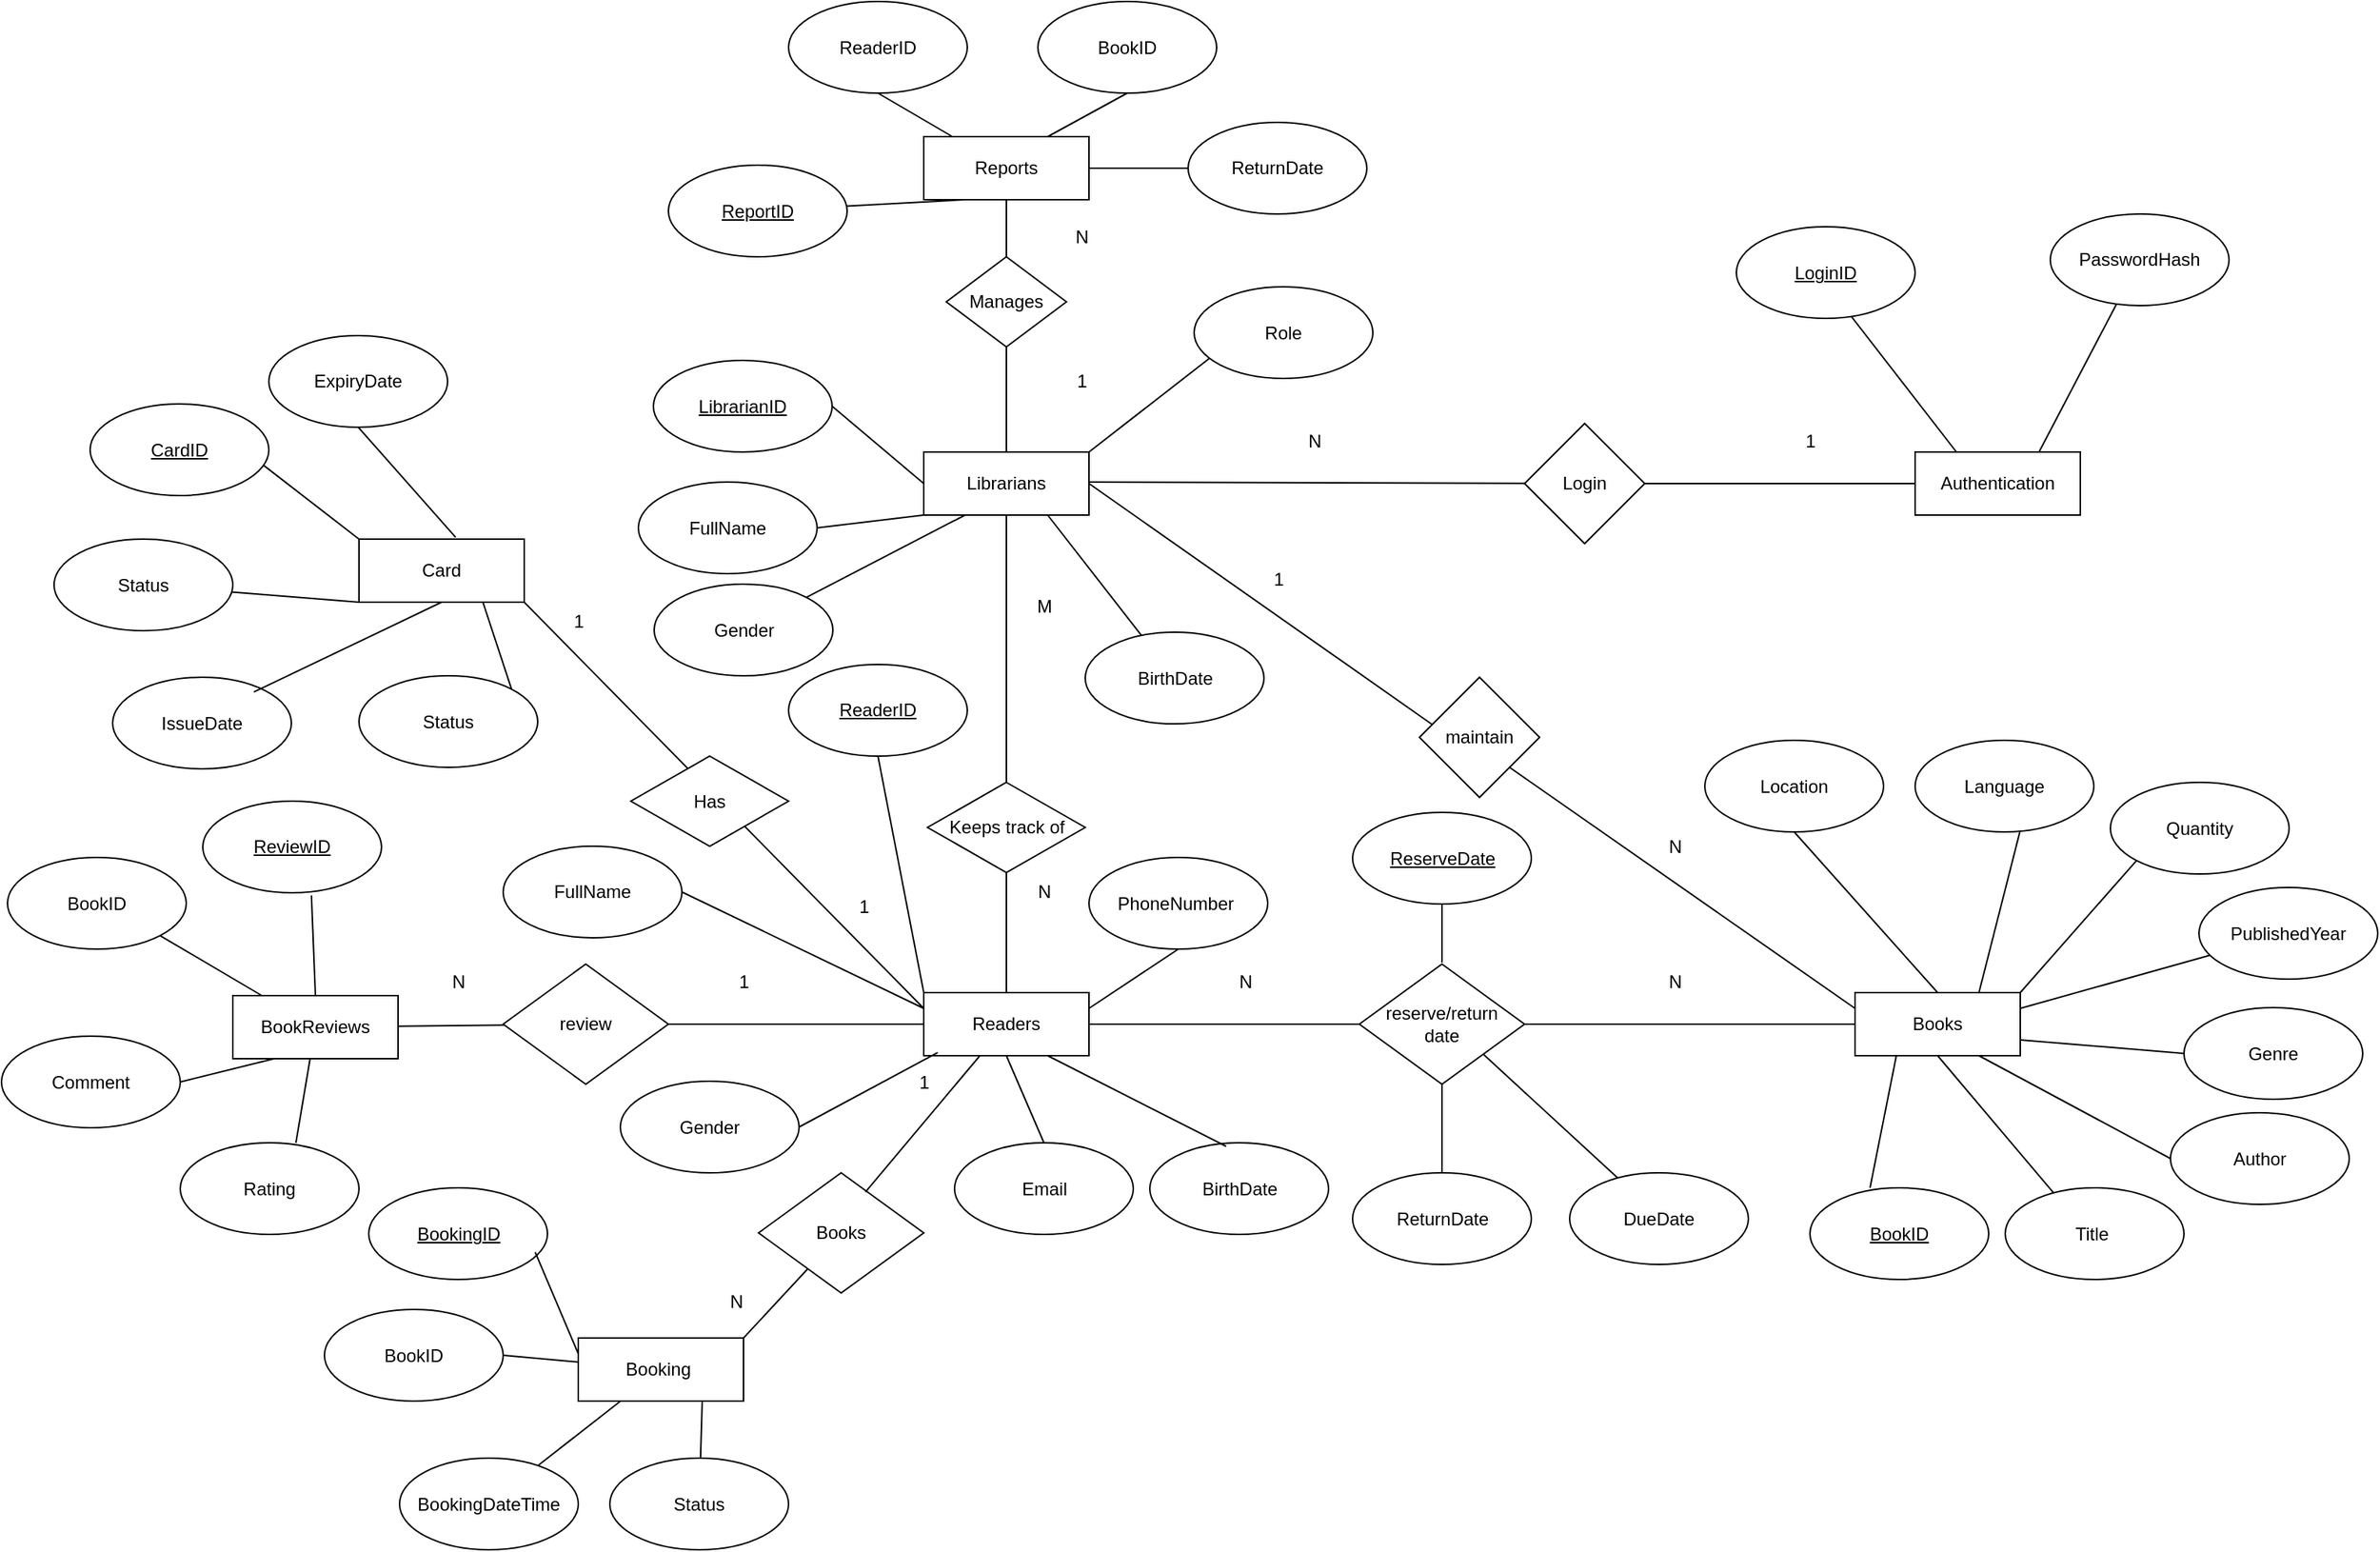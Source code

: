<mxfile version="26.2.13">
  <diagram id="R2lEEEUBdFMjLlhIrx00" name="Page-1">
    <mxGraphModel dx="1886" dy="570" grid="1" gridSize="10" guides="1" tooltips="1" connect="1" arrows="1" fold="1" page="1" pageScale="1" pageWidth="850" pageHeight="1100" math="0" shadow="0" extFonts="Permanent Marker^https://fonts.googleapis.com/css?family=Permanent+Marker">
      <root>
        <mxCell id="0" />
        <mxCell id="1" parent="0" />
        <mxCell id="R-bw1zkTwo7xKDVd_Wr5-1" value="Reports" style="rounded=0;whiteSpace=wrap;html=1;" parent="1" vertex="1">
          <mxGeometry x="130" y="120" width="110" height="42" as="geometry" />
        </mxCell>
        <mxCell id="R-bw1zkTwo7xKDVd_Wr5-2" value="ReaderID" style="ellipse;whiteSpace=wrap;html=1;" parent="1" vertex="1">
          <mxGeometry x="40" y="30" width="119" height="61" as="geometry" />
        </mxCell>
        <mxCell id="R-bw1zkTwo7xKDVd_Wr5-3" value="" style="endArrow=none;html=1;rounded=0;exitX=0.5;exitY=1;exitDx=0;exitDy=0;" parent="1" source="R-bw1zkTwo7xKDVd_Wr5-2" target="R-bw1zkTwo7xKDVd_Wr5-1" edge="1">
          <mxGeometry width="50" height="50" relative="1" as="geometry">
            <mxPoint x="400" y="190" as="sourcePoint" />
            <mxPoint x="450" y="140" as="targetPoint" />
          </mxGeometry>
        </mxCell>
        <mxCell id="R-bw1zkTwo7xKDVd_Wr5-5" value="BookID" style="ellipse;whiteSpace=wrap;html=1;" parent="1" vertex="1">
          <mxGeometry x="206" y="30" width="119" height="61" as="geometry" />
        </mxCell>
        <mxCell id="R-bw1zkTwo7xKDVd_Wr5-7" value="ReturnDate" style="ellipse;whiteSpace=wrap;html=1;" parent="1" vertex="1">
          <mxGeometry x="306" y="110.5" width="119" height="61" as="geometry" />
        </mxCell>
        <mxCell id="R-bw1zkTwo7xKDVd_Wr5-8" value="" style="endArrow=none;html=1;rounded=0;exitX=0.5;exitY=1;exitDx=0;exitDy=0;entryX=0.75;entryY=0;entryDx=0;entryDy=0;" parent="1" source="R-bw1zkTwo7xKDVd_Wr5-5" target="R-bw1zkTwo7xKDVd_Wr5-1" edge="1">
          <mxGeometry width="50" height="50" relative="1" as="geometry">
            <mxPoint x="400" y="190" as="sourcePoint" />
            <mxPoint x="450" y="140" as="targetPoint" />
          </mxGeometry>
        </mxCell>
        <mxCell id="R-bw1zkTwo7xKDVd_Wr5-9" value="" style="endArrow=none;html=1;rounded=0;exitX=1;exitY=0.5;exitDx=0;exitDy=0;" parent="1" source="R-bw1zkTwo7xKDVd_Wr5-1" target="R-bw1zkTwo7xKDVd_Wr5-7" edge="1">
          <mxGeometry width="50" height="50" relative="1" as="geometry">
            <mxPoint x="390" y="190" as="sourcePoint" />
            <mxPoint x="450" y="140" as="targetPoint" />
          </mxGeometry>
        </mxCell>
        <mxCell id="R-bw1zkTwo7xKDVd_Wr5-12" value="Manages" style="rhombus;whiteSpace=wrap;html=1;" parent="1" vertex="1">
          <mxGeometry x="145" y="200" width="80" height="60" as="geometry" />
        </mxCell>
        <mxCell id="R-bw1zkTwo7xKDVd_Wr5-13" value="" style="endArrow=none;html=1;rounded=0;exitX=0.5;exitY=0;exitDx=0;exitDy=0;" parent="1" source="R-bw1zkTwo7xKDVd_Wr5-12" target="R-bw1zkTwo7xKDVd_Wr5-1" edge="1">
          <mxGeometry width="50" height="50" relative="1" as="geometry">
            <mxPoint x="400" y="190" as="sourcePoint" />
            <mxPoint x="450" y="140" as="targetPoint" />
          </mxGeometry>
        </mxCell>
        <mxCell id="R-bw1zkTwo7xKDVd_Wr5-14" value="" style="endArrow=none;html=1;rounded=0;exitX=0.5;exitY=1;exitDx=0;exitDy=0;" parent="1" source="R-bw1zkTwo7xKDVd_Wr5-12" edge="1">
          <mxGeometry width="50" height="50" relative="1" as="geometry">
            <mxPoint x="400" y="190" as="sourcePoint" />
            <mxPoint x="185" y="340" as="targetPoint" />
          </mxGeometry>
        </mxCell>
        <mxCell id="R-bw1zkTwo7xKDVd_Wr5-15" value="Librarians" style="rounded=0;whiteSpace=wrap;html=1;" parent="1" vertex="1">
          <mxGeometry x="130" y="330" width="110" height="42" as="geometry" />
        </mxCell>
        <mxCell id="R-bw1zkTwo7xKDVd_Wr5-16" value="&lt;u&gt;ReportID&lt;/u&gt;" style="ellipse;whiteSpace=wrap;html=1;" parent="1" vertex="1">
          <mxGeometry x="-40" y="139" width="119" height="61" as="geometry" />
        </mxCell>
        <mxCell id="R-bw1zkTwo7xKDVd_Wr5-17" value="" style="endArrow=none;html=1;rounded=0;entryX=0.25;entryY=1;entryDx=0;entryDy=0;" parent="1" source="R-bw1zkTwo7xKDVd_Wr5-16" target="R-bw1zkTwo7xKDVd_Wr5-1" edge="1">
          <mxGeometry width="50" height="50" relative="1" as="geometry">
            <mxPoint x="140" y="190" as="sourcePoint" />
            <mxPoint x="190" y="140" as="targetPoint" />
          </mxGeometry>
        </mxCell>
        <mxCell id="R-bw1zkTwo7xKDVd_Wr5-18" value="&lt;u&gt;LibrarianID&lt;/u&gt;" style="ellipse;whiteSpace=wrap;html=1;" parent="1" vertex="1">
          <mxGeometry x="-50" y="269" width="119" height="61" as="geometry" />
        </mxCell>
        <mxCell id="R-bw1zkTwo7xKDVd_Wr5-19" value="FullName" style="ellipse;whiteSpace=wrap;html=1;" parent="1" vertex="1">
          <mxGeometry x="-60" y="350" width="119" height="61" as="geometry" />
        </mxCell>
        <mxCell id="R-bw1zkTwo7xKDVd_Wr5-20" value="" style="endArrow=none;html=1;rounded=0;exitX=1;exitY=0.5;exitDx=0;exitDy=0;entryX=0;entryY=0.5;entryDx=0;entryDy=0;" parent="1" source="R-bw1zkTwo7xKDVd_Wr5-18" target="R-bw1zkTwo7xKDVd_Wr5-15" edge="1">
          <mxGeometry width="50" height="50" relative="1" as="geometry">
            <mxPoint x="140" y="320" as="sourcePoint" />
            <mxPoint x="190" y="270" as="targetPoint" />
          </mxGeometry>
        </mxCell>
        <mxCell id="R-bw1zkTwo7xKDVd_Wr5-21" value="" style="endArrow=none;html=1;rounded=0;exitX=1;exitY=0.5;exitDx=0;exitDy=0;entryX=0;entryY=1;entryDx=0;entryDy=0;" parent="1" source="R-bw1zkTwo7xKDVd_Wr5-19" target="R-bw1zkTwo7xKDVd_Wr5-15" edge="1">
          <mxGeometry width="50" height="50" relative="1" as="geometry">
            <mxPoint x="140" y="460" as="sourcePoint" />
            <mxPoint x="190" y="410" as="targetPoint" />
          </mxGeometry>
        </mxCell>
        <mxCell id="R-bw1zkTwo7xKDVd_Wr5-23" value="Gender" style="ellipse;whiteSpace=wrap;html=1;" parent="1" vertex="1">
          <mxGeometry x="-49.5" y="418" width="119" height="61" as="geometry" />
        </mxCell>
        <mxCell id="R-bw1zkTwo7xKDVd_Wr5-24" value="" style="endArrow=none;html=1;rounded=0;entryX=0.25;entryY=1;entryDx=0;entryDy=0;" parent="1" source="R-bw1zkTwo7xKDVd_Wr5-23" target="R-bw1zkTwo7xKDVd_Wr5-15" edge="1">
          <mxGeometry width="50" height="50" relative="1" as="geometry">
            <mxPoint x="140" y="460" as="sourcePoint" />
            <mxPoint x="190" y="410" as="targetPoint" />
          </mxGeometry>
        </mxCell>
        <mxCell id="R-bw1zkTwo7xKDVd_Wr5-25" value="" style="endArrow=none;html=1;rounded=0;entryX=0.5;entryY=1;entryDx=0;entryDy=0;" parent="1" target="R-bw1zkTwo7xKDVd_Wr5-15" edge="1">
          <mxGeometry width="50" height="50" relative="1" as="geometry">
            <mxPoint x="185" y="550" as="sourcePoint" />
            <mxPoint x="190" y="410" as="targetPoint" />
          </mxGeometry>
        </mxCell>
        <mxCell id="R-bw1zkTwo7xKDVd_Wr5-26" value="Keeps track of" style="rhombus;whiteSpace=wrap;html=1;" parent="1" vertex="1">
          <mxGeometry x="132.5" y="550" width="105" height="60" as="geometry" />
        </mxCell>
        <mxCell id="R-bw1zkTwo7xKDVd_Wr5-29" value="" style="endArrow=none;html=1;rounded=0;entryX=0.75;entryY=1;entryDx=0;entryDy=0;" parent="1" source="R-bw1zkTwo7xKDVd_Wr5-30" target="R-bw1zkTwo7xKDVd_Wr5-15" edge="1">
          <mxGeometry width="50" height="50" relative="1" as="geometry">
            <mxPoint x="140" y="460" as="sourcePoint" />
            <mxPoint x="190" y="410" as="targetPoint" />
          </mxGeometry>
        </mxCell>
        <mxCell id="R-bw1zkTwo7xKDVd_Wr5-30" value="BirthDate" style="ellipse;whiteSpace=wrap;html=1;" parent="1" vertex="1">
          <mxGeometry x="237.5" y="450" width="119" height="61" as="geometry" />
        </mxCell>
        <mxCell id="R-bw1zkTwo7xKDVd_Wr5-31" value="" style="endArrow=none;html=1;rounded=0;exitX=1;exitY=0;exitDx=0;exitDy=0;" parent="1" source="R-bw1zkTwo7xKDVd_Wr5-15" edge="1">
          <mxGeometry width="50" height="50" relative="1" as="geometry">
            <mxPoint x="310" y="230" as="sourcePoint" />
            <mxPoint x="330" y="260" as="targetPoint" />
          </mxGeometry>
        </mxCell>
        <mxCell id="R-bw1zkTwo7xKDVd_Wr5-32" value="Role" style="ellipse;whiteSpace=wrap;html=1;" parent="1" vertex="1">
          <mxGeometry x="310" y="220" width="119" height="61" as="geometry" />
        </mxCell>
        <mxCell id="R-bw1zkTwo7xKDVd_Wr5-33" value="" style="endArrow=none;html=1;rounded=0;exitX=0.5;exitY=1;exitDx=0;exitDy=0;" parent="1" source="R-bw1zkTwo7xKDVd_Wr5-26" edge="1">
          <mxGeometry width="50" height="50" relative="1" as="geometry">
            <mxPoint x="310" y="520" as="sourcePoint" />
            <mxPoint x="185" y="700" as="targetPoint" />
          </mxGeometry>
        </mxCell>
        <mxCell id="R-bw1zkTwo7xKDVd_Wr5-34" value="Readers" style="rounded=0;whiteSpace=wrap;html=1;" parent="1" vertex="1">
          <mxGeometry x="130" y="690" width="110" height="42" as="geometry" />
        </mxCell>
        <mxCell id="R-bw1zkTwo7xKDVd_Wr5-35" value="&lt;u&gt;ReaderID&lt;/u&gt;" style="ellipse;whiteSpace=wrap;html=1;" parent="1" vertex="1">
          <mxGeometry x="40" y="471.5" width="119" height="61" as="geometry" />
        </mxCell>
        <mxCell id="R-bw1zkTwo7xKDVd_Wr5-37" value="FullName" style="ellipse;whiteSpace=wrap;html=1;" parent="1" vertex="1">
          <mxGeometry x="-150" y="592.5" width="119" height="61" as="geometry" />
        </mxCell>
        <mxCell id="R-bw1zkTwo7xKDVd_Wr5-38" value="" style="endArrow=none;html=1;rounded=0;exitX=1;exitY=0.5;exitDx=0;exitDy=0;entryX=0;entryY=0.25;entryDx=0;entryDy=0;" parent="1" source="R-bw1zkTwo7xKDVd_Wr5-37" target="R-bw1zkTwo7xKDVd_Wr5-34" edge="1">
          <mxGeometry width="50" height="50" relative="1" as="geometry">
            <mxPoint x="310" y="650" as="sourcePoint" />
            <mxPoint x="360" y="600" as="targetPoint" />
          </mxGeometry>
        </mxCell>
        <mxCell id="R-bw1zkTwo7xKDVd_Wr5-39" value="Gender" style="ellipse;whiteSpace=wrap;html=1;" parent="1" vertex="1">
          <mxGeometry x="-72" y="749" width="119" height="61" as="geometry" />
        </mxCell>
        <mxCell id="R-bw1zkTwo7xKDVd_Wr5-40" value="" style="endArrow=none;html=1;rounded=0;exitX=1;exitY=0.5;exitDx=0;exitDy=0;entryX=0.084;entryY=0.952;entryDx=0;entryDy=0;entryPerimeter=0;" parent="1" source="R-bw1zkTwo7xKDVd_Wr5-39" target="R-bw1zkTwo7xKDVd_Wr5-34" edge="1">
          <mxGeometry width="50" height="50" relative="1" as="geometry">
            <mxPoint x="310" y="650" as="sourcePoint" />
            <mxPoint x="360" y="600" as="targetPoint" />
          </mxGeometry>
        </mxCell>
        <mxCell id="R-bw1zkTwo7xKDVd_Wr5-42" value="Email" style="ellipse;whiteSpace=wrap;html=1;" parent="1" vertex="1">
          <mxGeometry x="150.5" y="790" width="119" height="61" as="geometry" />
        </mxCell>
        <mxCell id="R-bw1zkTwo7xKDVd_Wr5-43" value="BirthDate" style="ellipse;whiteSpace=wrap;html=1;" parent="1" vertex="1">
          <mxGeometry x="280.5" y="790" width="119" height="61" as="geometry" />
        </mxCell>
        <mxCell id="R-bw1zkTwo7xKDVd_Wr5-44" value="" style="endArrow=none;html=1;rounded=0;exitX=0.5;exitY=0;exitDx=0;exitDy=0;entryX=0.5;entryY=1;entryDx=0;entryDy=0;" parent="1" source="R-bw1zkTwo7xKDVd_Wr5-42" target="R-bw1zkTwo7xKDVd_Wr5-34" edge="1">
          <mxGeometry width="50" height="50" relative="1" as="geometry">
            <mxPoint x="310" y="650" as="sourcePoint" />
            <mxPoint x="360" y="600" as="targetPoint" />
          </mxGeometry>
        </mxCell>
        <mxCell id="R-bw1zkTwo7xKDVd_Wr5-45" value="" style="endArrow=none;html=1;rounded=0;exitX=0.75;exitY=1;exitDx=0;exitDy=0;entryX=0.427;entryY=0.039;entryDx=0;entryDy=0;entryPerimeter=0;" parent="1" source="R-bw1zkTwo7xKDVd_Wr5-34" target="R-bw1zkTwo7xKDVd_Wr5-43" edge="1">
          <mxGeometry width="50" height="50" relative="1" as="geometry">
            <mxPoint x="310" y="650" as="sourcePoint" />
            <mxPoint x="360" y="600" as="targetPoint" />
          </mxGeometry>
        </mxCell>
        <mxCell id="R-bw1zkTwo7xKDVd_Wr5-46" value="PhoneNumber&amp;nbsp;" style="ellipse;whiteSpace=wrap;html=1;" parent="1" vertex="1">
          <mxGeometry x="240" y="600" width="119" height="61" as="geometry" />
        </mxCell>
        <mxCell id="R-bw1zkTwo7xKDVd_Wr5-47" value="" style="endArrow=none;html=1;rounded=0;exitX=1;exitY=0.25;exitDx=0;exitDy=0;entryX=0.5;entryY=1;entryDx=0;entryDy=0;" parent="1" source="R-bw1zkTwo7xKDVd_Wr5-34" target="R-bw1zkTwo7xKDVd_Wr5-46" edge="1">
          <mxGeometry width="50" height="50" relative="1" as="geometry">
            <mxPoint x="310" y="650" as="sourcePoint" />
            <mxPoint x="360" y="600" as="targetPoint" />
          </mxGeometry>
        </mxCell>
        <mxCell id="R-bw1zkTwo7xKDVd_Wr5-48" value="" style="endArrow=none;html=1;rounded=0;exitX=1;exitY=0.5;exitDx=0;exitDy=0;" parent="1" source="R-bw1zkTwo7xKDVd_Wr5-34" edge="1">
          <mxGeometry width="50" height="50" relative="1" as="geometry">
            <mxPoint x="310" y="650" as="sourcePoint" />
            <mxPoint x="420" y="711" as="targetPoint" />
          </mxGeometry>
        </mxCell>
        <mxCell id="R-bw1zkTwo7xKDVd_Wr5-49" value="reserve/return&lt;div&gt;date&lt;/div&gt;" style="rhombus;whiteSpace=wrap;html=1;" parent="1" vertex="1">
          <mxGeometry x="420" y="671" width="110" height="80" as="geometry" />
        </mxCell>
        <mxCell id="R-bw1zkTwo7xKDVd_Wr5-50" value="" style="endArrow=none;html=1;rounded=0;" parent="1" edge="1">
          <mxGeometry width="50" height="50" relative="1" as="geometry">
            <mxPoint x="475" y="670" as="sourcePoint" />
            <mxPoint x="475" y="600" as="targetPoint" />
          </mxGeometry>
        </mxCell>
        <mxCell id="R-bw1zkTwo7xKDVd_Wr5-51" value="&lt;u&gt;ReserveDate&lt;/u&gt;" style="ellipse;whiteSpace=wrap;html=1;" parent="1" vertex="1">
          <mxGeometry x="415.5" y="570" width="119" height="61" as="geometry" />
        </mxCell>
        <mxCell id="R-bw1zkTwo7xKDVd_Wr5-52" value="" style="endArrow=none;html=1;rounded=0;entryX=0.5;entryY=1;entryDx=0;entryDy=0;" parent="1" target="R-bw1zkTwo7xKDVd_Wr5-49" edge="1">
          <mxGeometry width="50" height="50" relative="1" as="geometry">
            <mxPoint x="475" y="810" as="sourcePoint" />
            <mxPoint x="500" y="740" as="targetPoint" />
          </mxGeometry>
        </mxCell>
        <mxCell id="R-bw1zkTwo7xKDVd_Wr5-53" value="ReturnDate" style="ellipse;whiteSpace=wrap;html=1;" parent="1" vertex="1">
          <mxGeometry x="415.5" y="810" width="119" height="61" as="geometry" />
        </mxCell>
        <mxCell id="R-bw1zkTwo7xKDVd_Wr5-56" value="" style="endArrow=none;html=1;rounded=0;exitX=1;exitY=1;exitDx=0;exitDy=0;" parent="1" source="R-bw1zkTwo7xKDVd_Wr5-49" edge="1">
          <mxGeometry width="50" height="50" relative="1" as="geometry">
            <mxPoint x="450" y="650" as="sourcePoint" />
            <mxPoint x="610" y="830" as="targetPoint" />
          </mxGeometry>
        </mxCell>
        <mxCell id="R-bw1zkTwo7xKDVd_Wr5-57" value="DueDate" style="ellipse;whiteSpace=wrap;html=1;" parent="1" vertex="1">
          <mxGeometry x="560" y="810" width="119" height="61" as="geometry" />
        </mxCell>
        <mxCell id="R-bw1zkTwo7xKDVd_Wr5-58" value="" style="endArrow=none;html=1;rounded=0;exitX=1;exitY=0.5;exitDx=0;exitDy=0;" parent="1" source="R-bw1zkTwo7xKDVd_Wr5-49" edge="1">
          <mxGeometry width="50" height="50" relative="1" as="geometry">
            <mxPoint x="560" y="650" as="sourcePoint" />
            <mxPoint x="750" y="711" as="targetPoint" />
          </mxGeometry>
        </mxCell>
        <mxCell id="R-bw1zkTwo7xKDVd_Wr5-59" value="Books" style="rounded=0;whiteSpace=wrap;html=1;" parent="1" vertex="1">
          <mxGeometry x="750" y="690" width="110" height="42" as="geometry" />
        </mxCell>
        <mxCell id="R-bw1zkTwo7xKDVd_Wr5-61" value="&lt;u&gt;BookID&lt;/u&gt;" style="ellipse;whiteSpace=wrap;html=1;" parent="1" vertex="1">
          <mxGeometry x="720" y="820" width="119" height="61" as="geometry" />
        </mxCell>
        <mxCell id="R-bw1zkTwo7xKDVd_Wr5-62" value="" style="endArrow=none;html=1;rounded=0;exitX=0.336;exitY=0;exitDx=0;exitDy=0;exitPerimeter=0;entryX=0.25;entryY=1;entryDx=0;entryDy=0;" parent="1" source="R-bw1zkTwo7xKDVd_Wr5-61" target="R-bw1zkTwo7xKDVd_Wr5-59" edge="1">
          <mxGeometry width="50" height="50" relative="1" as="geometry">
            <mxPoint x="560" y="650" as="sourcePoint" />
            <mxPoint x="610" y="600" as="targetPoint" />
          </mxGeometry>
        </mxCell>
        <mxCell id="R-bw1zkTwo7xKDVd_Wr5-63" value="Title&amp;nbsp;" style="ellipse;whiteSpace=wrap;html=1;" parent="1" vertex="1">
          <mxGeometry x="850" y="820" width="119" height="61" as="geometry" />
        </mxCell>
        <mxCell id="R-bw1zkTwo7xKDVd_Wr5-64" value="" style="endArrow=none;html=1;rounded=0;entryX=0.272;entryY=0.059;entryDx=0;entryDy=0;exitX=0.5;exitY=1;exitDx=0;exitDy=0;entryPerimeter=0;" parent="1" source="R-bw1zkTwo7xKDVd_Wr5-59" target="R-bw1zkTwo7xKDVd_Wr5-63" edge="1">
          <mxGeometry width="50" height="50" relative="1" as="geometry">
            <mxPoint x="560" y="790" as="sourcePoint" />
            <mxPoint x="610" y="740" as="targetPoint" />
          </mxGeometry>
        </mxCell>
        <mxCell id="R-bw1zkTwo7xKDVd_Wr5-65" value="Author" style="ellipse;whiteSpace=wrap;html=1;" parent="1" vertex="1">
          <mxGeometry x="960" y="770" width="119" height="61" as="geometry" />
        </mxCell>
        <mxCell id="R-bw1zkTwo7xKDVd_Wr5-66" value="" style="endArrow=none;html=1;rounded=0;entryX=0;entryY=0.5;entryDx=0;entryDy=0;exitX=0.75;exitY=1;exitDx=0;exitDy=0;" parent="1" source="R-bw1zkTwo7xKDVd_Wr5-59" target="R-bw1zkTwo7xKDVd_Wr5-65" edge="1">
          <mxGeometry width="50" height="50" relative="1" as="geometry">
            <mxPoint x="830" y="790" as="sourcePoint" />
            <mxPoint x="880" y="740" as="targetPoint" />
          </mxGeometry>
        </mxCell>
        <mxCell id="R-bw1zkTwo7xKDVd_Wr5-67" value="&amp;nbsp;Genre&amp;nbsp;" style="ellipse;whiteSpace=wrap;html=1;" parent="1" vertex="1">
          <mxGeometry x="969" y="700" width="119" height="61" as="geometry" />
        </mxCell>
        <mxCell id="R-bw1zkTwo7xKDVd_Wr5-68" value="" style="endArrow=none;html=1;rounded=0;entryX=0;entryY=0.5;entryDx=0;entryDy=0;exitX=1;exitY=0.75;exitDx=0;exitDy=0;" parent="1" source="R-bw1zkTwo7xKDVd_Wr5-59" target="R-bw1zkTwo7xKDVd_Wr5-67" edge="1">
          <mxGeometry width="50" height="50" relative="1" as="geometry">
            <mxPoint x="830" y="790" as="sourcePoint" />
            <mxPoint x="880" y="740" as="targetPoint" />
          </mxGeometry>
        </mxCell>
        <mxCell id="R-bw1zkTwo7xKDVd_Wr5-69" value="PublishedYear" style="ellipse;whiteSpace=wrap;html=1;" parent="1" vertex="1">
          <mxGeometry x="979" y="620" width="119" height="61" as="geometry" />
        </mxCell>
        <mxCell id="R-bw1zkTwo7xKDVd_Wr5-70" value="Quantity" style="ellipse;whiteSpace=wrap;html=1;" parent="1" vertex="1">
          <mxGeometry x="920" y="550" width="119" height="61" as="geometry" />
        </mxCell>
        <mxCell id="R-bw1zkTwo7xKDVd_Wr5-71" value="Language" style="ellipse;whiteSpace=wrap;html=1;" parent="1" vertex="1">
          <mxGeometry x="790" y="522" width="119" height="61" as="geometry" />
        </mxCell>
        <mxCell id="R-bw1zkTwo7xKDVd_Wr5-72" value="Location" style="ellipse;whiteSpace=wrap;html=1;" parent="1" vertex="1">
          <mxGeometry x="650" y="522" width="119" height="61" as="geometry" />
        </mxCell>
        <mxCell id="R-bw1zkTwo7xKDVd_Wr5-73" value="" style="endArrow=none;html=1;rounded=0;exitX=1;exitY=0.25;exitDx=0;exitDy=0;" parent="1" source="R-bw1zkTwo7xKDVd_Wr5-59" target="R-bw1zkTwo7xKDVd_Wr5-69" edge="1">
          <mxGeometry width="50" height="50" relative="1" as="geometry">
            <mxPoint x="610" y="650" as="sourcePoint" />
            <mxPoint x="660" y="600" as="targetPoint" />
          </mxGeometry>
        </mxCell>
        <mxCell id="R-bw1zkTwo7xKDVd_Wr5-74" value="" style="endArrow=none;html=1;rounded=0;exitX=1;exitY=0;exitDx=0;exitDy=0;entryX=0;entryY=1;entryDx=0;entryDy=0;" parent="1" source="R-bw1zkTwo7xKDVd_Wr5-59" target="R-bw1zkTwo7xKDVd_Wr5-70" edge="1">
          <mxGeometry width="50" height="50" relative="1" as="geometry">
            <mxPoint x="610" y="650" as="sourcePoint" />
            <mxPoint x="660" y="600" as="targetPoint" />
          </mxGeometry>
        </mxCell>
        <mxCell id="R-bw1zkTwo7xKDVd_Wr5-75" value="" style="endArrow=none;html=1;rounded=0;entryX=0.588;entryY=0.984;entryDx=0;entryDy=0;entryPerimeter=0;exitX=0.75;exitY=0;exitDx=0;exitDy=0;" parent="1" source="R-bw1zkTwo7xKDVd_Wr5-59" target="R-bw1zkTwo7xKDVd_Wr5-71" edge="1">
          <mxGeometry width="50" height="50" relative="1" as="geometry">
            <mxPoint x="610" y="650" as="sourcePoint" />
            <mxPoint x="660" y="600" as="targetPoint" />
          </mxGeometry>
        </mxCell>
        <mxCell id="R-bw1zkTwo7xKDVd_Wr5-76" value="" style="endArrow=none;html=1;rounded=0;entryX=0.5;entryY=1;entryDx=0;entryDy=0;exitX=0.5;exitY=0;exitDx=0;exitDy=0;" parent="1" source="R-bw1zkTwo7xKDVd_Wr5-59" target="R-bw1zkTwo7xKDVd_Wr5-72" edge="1">
          <mxGeometry width="50" height="50" relative="1" as="geometry">
            <mxPoint x="610" y="650" as="sourcePoint" />
            <mxPoint x="660" y="600" as="targetPoint" />
          </mxGeometry>
        </mxCell>
        <mxCell id="R-bw1zkTwo7xKDVd_Wr5-77" value="" style="endArrow=none;html=1;rounded=0;entryX=0.12;entryY=0.403;entryDx=0;entryDy=0;entryPerimeter=0;" parent="1" target="R-bw1zkTwo7xKDVd_Wr5-78" edge="1">
          <mxGeometry width="50" height="50" relative="1" as="geometry">
            <mxPoint x="240" y="351" as="sourcePoint" />
            <mxPoint x="500" y="480" as="targetPoint" />
          </mxGeometry>
        </mxCell>
        <mxCell id="R-bw1zkTwo7xKDVd_Wr5-78" value="maintain" style="rhombus;whiteSpace=wrap;html=1;" parent="1" vertex="1">
          <mxGeometry x="460" y="480" width="80" height="80" as="geometry" />
        </mxCell>
        <mxCell id="R-bw1zkTwo7xKDVd_Wr5-79" value="" style="endArrow=none;html=1;rounded=0;exitX=1;exitY=1;exitDx=0;exitDy=0;entryX=0;entryY=0.25;entryDx=0;entryDy=0;" parent="1" source="R-bw1zkTwo7xKDVd_Wr5-78" target="R-bw1zkTwo7xKDVd_Wr5-59" edge="1">
          <mxGeometry width="50" height="50" relative="1" as="geometry">
            <mxPoint x="590" y="520" as="sourcePoint" />
            <mxPoint x="640" y="470" as="targetPoint" />
          </mxGeometry>
        </mxCell>
        <mxCell id="R-bw1zkTwo7xKDVd_Wr5-80" value="" style="endArrow=none;html=1;rounded=0;" parent="1" target="R-bw1zkTwo7xKDVd_Wr5-81" edge="1">
          <mxGeometry width="50" height="50" relative="1" as="geometry">
            <mxPoint x="240" y="350" as="sourcePoint" />
            <mxPoint x="570" y="350" as="targetPoint" />
          </mxGeometry>
        </mxCell>
        <mxCell id="R-bw1zkTwo7xKDVd_Wr5-81" value="Login" style="rhombus;whiteSpace=wrap;html=1;" parent="1" vertex="1">
          <mxGeometry x="530" y="311" width="80" height="80" as="geometry" />
        </mxCell>
        <mxCell id="R-bw1zkTwo7xKDVd_Wr5-82" value="" style="endArrow=none;html=1;rounded=0;exitX=1;exitY=0.5;exitDx=0;exitDy=0;" parent="1" source="R-bw1zkTwo7xKDVd_Wr5-81" edge="1">
          <mxGeometry width="50" height="50" relative="1" as="geometry">
            <mxPoint x="600" y="500" as="sourcePoint" />
            <mxPoint x="820" y="351" as="targetPoint" />
          </mxGeometry>
        </mxCell>
        <mxCell id="R-bw1zkTwo7xKDVd_Wr5-83" value="Authentication" style="rounded=0;whiteSpace=wrap;html=1;" parent="1" vertex="1">
          <mxGeometry x="790" y="330" width="110" height="42" as="geometry" />
        </mxCell>
        <mxCell id="R-bw1zkTwo7xKDVd_Wr5-84" value="" style="endArrow=none;html=1;rounded=0;entryX=0.25;entryY=0;entryDx=0;entryDy=0;" parent="1" target="R-bw1zkTwo7xKDVd_Wr5-83" edge="1">
          <mxGeometry width="50" height="50" relative="1" as="geometry">
            <mxPoint x="740" y="230" as="sourcePoint" />
            <mxPoint x="650" y="450" as="targetPoint" />
          </mxGeometry>
        </mxCell>
        <mxCell id="R-bw1zkTwo7xKDVd_Wr5-85" value="&lt;u&gt;LoginID&lt;/u&gt;" style="ellipse;whiteSpace=wrap;html=1;" parent="1" vertex="1">
          <mxGeometry x="671" y="180" width="119" height="61" as="geometry" />
        </mxCell>
        <mxCell id="R-bw1zkTwo7xKDVd_Wr5-86" value="PasswordHash" style="ellipse;whiteSpace=wrap;html=1;" parent="1" vertex="1">
          <mxGeometry x="880" y="171.5" width="119" height="61" as="geometry" />
        </mxCell>
        <mxCell id="R-bw1zkTwo7xKDVd_Wr5-87" value="" style="endArrow=none;html=1;rounded=0;exitX=0.75;exitY=0;exitDx=0;exitDy=0;" parent="1" source="R-bw1zkTwo7xKDVd_Wr5-83" target="R-bw1zkTwo7xKDVd_Wr5-86" edge="1">
          <mxGeometry width="50" height="50" relative="1" as="geometry">
            <mxPoint x="600" y="500" as="sourcePoint" />
            <mxPoint x="650" y="450" as="targetPoint" />
          </mxGeometry>
        </mxCell>
        <mxCell id="R-bw1zkTwo7xKDVd_Wr5-88" value="N" style="text;html=1;align=center;verticalAlign=middle;resizable=0;points=[];autosize=1;strokeColor=none;fillColor=none;" parent="1" vertex="1">
          <mxGeometry x="220" y="171.5" width="30" height="30" as="geometry" />
        </mxCell>
        <mxCell id="R-bw1zkTwo7xKDVd_Wr5-89" value="1" style="text;html=1;align=center;verticalAlign=middle;resizable=0;points=[];autosize=1;strokeColor=none;fillColor=none;" parent="1" vertex="1">
          <mxGeometry x="220" y="268" width="30" height="30" as="geometry" />
        </mxCell>
        <mxCell id="R-bw1zkTwo7xKDVd_Wr5-90" value="M" style="text;html=1;align=center;verticalAlign=middle;resizable=0;points=[];autosize=1;strokeColor=none;fillColor=none;" parent="1" vertex="1">
          <mxGeometry x="195" y="418" width="30" height="30" as="geometry" />
        </mxCell>
        <mxCell id="R-bw1zkTwo7xKDVd_Wr5-91" value="N" style="text;html=1;align=center;verticalAlign=middle;resizable=0;points=[];autosize=1;strokeColor=none;fillColor=none;" parent="1" vertex="1">
          <mxGeometry x="195" y="608" width="30" height="30" as="geometry" />
        </mxCell>
        <mxCell id="R-bw1zkTwo7xKDVd_Wr5-93" value="N" style="text;html=1;align=center;verticalAlign=middle;resizable=0;points=[];autosize=1;strokeColor=none;fillColor=none;" parent="1" vertex="1">
          <mxGeometry x="615" y="668" width="30" height="30" as="geometry" />
        </mxCell>
        <mxCell id="R-bw1zkTwo7xKDVd_Wr5-94" value="1" style="text;html=1;align=center;verticalAlign=middle;resizable=0;points=[];autosize=1;strokeColor=none;fillColor=none;" parent="1" vertex="1">
          <mxGeometry x="350.5" y="400" width="30" height="30" as="geometry" />
        </mxCell>
        <mxCell id="R-bw1zkTwo7xKDVd_Wr5-95" value="N" style="text;html=1;align=center;verticalAlign=middle;resizable=0;points=[];autosize=1;strokeColor=none;fillColor=none;" parent="1" vertex="1">
          <mxGeometry x="615" y="578" width="30" height="30" as="geometry" />
        </mxCell>
        <mxCell id="R-bw1zkTwo7xKDVd_Wr5-96" value="N" style="text;html=1;align=center;verticalAlign=middle;resizable=0;points=[];autosize=1;strokeColor=none;fillColor=none;" parent="1" vertex="1">
          <mxGeometry x="375" y="308" width="30" height="30" as="geometry" />
        </mxCell>
        <mxCell id="R-bw1zkTwo7xKDVd_Wr5-97" value="1" style="text;html=1;align=center;verticalAlign=middle;resizable=0;points=[];autosize=1;strokeColor=none;fillColor=none;" parent="1" vertex="1">
          <mxGeometry x="705" y="308" width="30" height="30" as="geometry" />
        </mxCell>
        <mxCell id="lakRWOvvIO7L3VR1CJbN-2" value="review" style="rhombus;whiteSpace=wrap;html=1;" parent="1" vertex="1">
          <mxGeometry x="-150" y="671" width="110" height="80" as="geometry" />
        </mxCell>
        <mxCell id="lakRWOvvIO7L3VR1CJbN-3" value="" style="endArrow=none;html=1;rounded=0;exitX=1;exitY=0.5;exitDx=0;exitDy=0;entryX=0;entryY=0.5;entryDx=0;entryDy=0;" parent="1" source="lakRWOvvIO7L3VR1CJbN-2" target="R-bw1zkTwo7xKDVd_Wr5-34" edge="1">
          <mxGeometry width="50" height="50" relative="1" as="geometry">
            <mxPoint x="130" y="720" as="sourcePoint" />
            <mxPoint x="180" y="670" as="targetPoint" />
          </mxGeometry>
        </mxCell>
        <mxCell id="lakRWOvvIO7L3VR1CJbN-4" value="" style="endArrow=none;html=1;rounded=0;" parent="1" source="lakRWOvvIO7L3VR1CJbN-6" target="lakRWOvvIO7L3VR1CJbN-2" edge="1">
          <mxGeometry width="50" height="50" relative="1" as="geometry">
            <mxPoint x="-320" y="710" as="sourcePoint" />
            <mxPoint x="-30" y="670" as="targetPoint" />
          </mxGeometry>
        </mxCell>
        <mxCell id="lakRWOvvIO7L3VR1CJbN-8" value="" style="endArrow=none;html=1;rounded=0;" parent="1" target="lakRWOvvIO7L3VR1CJbN-6" edge="1">
          <mxGeometry width="50" height="50" relative="1" as="geometry">
            <mxPoint x="-320" y="710" as="sourcePoint" />
            <mxPoint x="-159" y="712" as="targetPoint" />
          </mxGeometry>
        </mxCell>
        <mxCell id="lakRWOvvIO7L3VR1CJbN-6" value="BookReviews" style="rounded=0;whiteSpace=wrap;html=1;" parent="1" vertex="1">
          <mxGeometry x="-330" y="692" width="110" height="42" as="geometry" />
        </mxCell>
        <mxCell id="lakRWOvvIO7L3VR1CJbN-9" value="&lt;u&gt;ReviewID&lt;/u&gt;" style="ellipse;whiteSpace=wrap;html=1;" parent="1" vertex="1">
          <mxGeometry x="-350" y="562.5" width="119" height="61" as="geometry" />
        </mxCell>
        <mxCell id="lakRWOvvIO7L3VR1CJbN-10" value="BookID" style="ellipse;whiteSpace=wrap;html=1;" parent="1" vertex="1">
          <mxGeometry x="-480" y="600" width="119" height="61" as="geometry" />
        </mxCell>
        <mxCell id="lakRWOvvIO7L3VR1CJbN-11" value="Comment" style="ellipse;whiteSpace=wrap;html=1;" parent="1" vertex="1">
          <mxGeometry x="-484" y="719" width="119" height="61" as="geometry" />
        </mxCell>
        <mxCell id="lakRWOvvIO7L3VR1CJbN-12" value="Rating" style="ellipse;whiteSpace=wrap;html=1;" parent="1" vertex="1">
          <mxGeometry x="-365" y="790" width="119" height="61" as="geometry" />
        </mxCell>
        <mxCell id="lakRWOvvIO7L3VR1CJbN-13" value="" style="endArrow=none;html=1;rounded=0;exitX=0.5;exitY=0;exitDx=0;exitDy=0;entryX=0.608;entryY=1.028;entryDx=0;entryDy=0;entryPerimeter=0;" parent="1" source="lakRWOvvIO7L3VR1CJbN-6" target="lakRWOvvIO7L3VR1CJbN-9" edge="1">
          <mxGeometry width="50" height="50" relative="1" as="geometry">
            <mxPoint x="-80" y="720" as="sourcePoint" />
            <mxPoint x="-30" y="670" as="targetPoint" />
          </mxGeometry>
        </mxCell>
        <mxCell id="lakRWOvvIO7L3VR1CJbN-14" value="" style="endArrow=none;html=1;rounded=0;exitX=1;exitY=1;exitDx=0;exitDy=0;" parent="1" source="lakRWOvvIO7L3VR1CJbN-10" target="lakRWOvvIO7L3VR1CJbN-6" edge="1">
          <mxGeometry width="50" height="50" relative="1" as="geometry">
            <mxPoint x="-80" y="720" as="sourcePoint" />
            <mxPoint x="-30" y="670" as="targetPoint" />
          </mxGeometry>
        </mxCell>
        <mxCell id="lakRWOvvIO7L3VR1CJbN-15" value="" style="endArrow=none;html=1;rounded=0;exitX=1;exitY=0.5;exitDx=0;exitDy=0;entryX=0.25;entryY=1;entryDx=0;entryDy=0;" parent="1" source="lakRWOvvIO7L3VR1CJbN-11" target="lakRWOvvIO7L3VR1CJbN-6" edge="1">
          <mxGeometry width="50" height="50" relative="1" as="geometry">
            <mxPoint x="-80" y="720" as="sourcePoint" />
            <mxPoint x="-30" y="670" as="targetPoint" />
          </mxGeometry>
        </mxCell>
        <mxCell id="lakRWOvvIO7L3VR1CJbN-16" value="" style="endArrow=none;html=1;rounded=0;exitX=0.647;exitY=0;exitDx=0;exitDy=0;exitPerimeter=0;" parent="1" source="lakRWOvvIO7L3VR1CJbN-12" target="lakRWOvvIO7L3VR1CJbN-6" edge="1">
          <mxGeometry width="50" height="50" relative="1" as="geometry">
            <mxPoint x="-80" y="720" as="sourcePoint" />
            <mxPoint x="-30" y="670" as="targetPoint" />
          </mxGeometry>
        </mxCell>
        <mxCell id="lakRWOvvIO7L3VR1CJbN-17" value="N" style="text;html=1;align=center;verticalAlign=middle;resizable=0;points=[];autosize=1;strokeColor=none;fillColor=none;" parent="1" vertex="1">
          <mxGeometry x="-195" y="668" width="30" height="30" as="geometry" />
        </mxCell>
        <mxCell id="lakRWOvvIO7L3VR1CJbN-18" value="1" style="text;html=1;align=center;verticalAlign=middle;resizable=0;points=[];autosize=1;strokeColor=none;fillColor=none;" parent="1" vertex="1">
          <mxGeometry x="-5" y="668" width="30" height="30" as="geometry" />
        </mxCell>
        <mxCell id="puMX5t0kWTmdVFgpF-UA-5" value="Card" style="rounded=0;whiteSpace=wrap;html=1;" vertex="1" parent="1">
          <mxGeometry x="-246" y="388" width="110" height="42" as="geometry" />
        </mxCell>
        <mxCell id="puMX5t0kWTmdVFgpF-UA-6" value="&lt;u&gt;CardID&lt;/u&gt;" style="ellipse;whiteSpace=wrap;html=1;" vertex="1" parent="1">
          <mxGeometry x="-425" y="298" width="119" height="61" as="geometry" />
        </mxCell>
        <mxCell id="puMX5t0kWTmdVFgpF-UA-7" value="Status" style="ellipse;whiteSpace=wrap;html=1;" vertex="1" parent="1">
          <mxGeometry x="-449" y="388" width="119" height="61" as="geometry" />
        </mxCell>
        <mxCell id="puMX5t0kWTmdVFgpF-UA-8" value="" style="endArrow=none;html=1;rounded=0;entryX=1;entryY=1;entryDx=0;entryDy=0;exitX=0;exitY=0.25;exitDx=0;exitDy=0;" edge="1" parent="1" source="R-bw1zkTwo7xKDVd_Wr5-34" target="puMX5t0kWTmdVFgpF-UA-5">
          <mxGeometry width="50" height="50" relative="1" as="geometry">
            <mxPoint x="-130" y="520" as="sourcePoint" />
            <mxPoint x="-80" y="470" as="targetPoint" />
          </mxGeometry>
        </mxCell>
        <mxCell id="puMX5t0kWTmdVFgpF-UA-9" value="Has" style="rhombus;whiteSpace=wrap;html=1;" vertex="1" parent="1">
          <mxGeometry x="-65" y="532.5" width="105" height="60" as="geometry" />
        </mxCell>
        <mxCell id="puMX5t0kWTmdVFgpF-UA-11" value="" style="endArrow=none;html=1;rounded=0;entryX=0;entryY=1;entryDx=0;entryDy=0;" edge="1" parent="1" source="puMX5t0kWTmdVFgpF-UA-7" target="puMX5t0kWTmdVFgpF-UA-5">
          <mxGeometry width="50" height="50" relative="1" as="geometry">
            <mxPoint x="-90" y="520" as="sourcePoint" />
            <mxPoint x="-40" y="470" as="targetPoint" />
          </mxGeometry>
        </mxCell>
        <mxCell id="puMX5t0kWTmdVFgpF-UA-12" value="" style="endArrow=none;html=1;rounded=0;exitX=0.97;exitY=0.669;exitDx=0;exitDy=0;exitPerimeter=0;entryX=0;entryY=0;entryDx=0;entryDy=0;" edge="1" parent="1" source="puMX5t0kWTmdVFgpF-UA-6" target="puMX5t0kWTmdVFgpF-UA-5">
          <mxGeometry width="50" height="50" relative="1" as="geometry">
            <mxPoint x="-90" y="520" as="sourcePoint" />
            <mxPoint x="-250" y="390" as="targetPoint" />
          </mxGeometry>
        </mxCell>
        <mxCell id="puMX5t0kWTmdVFgpF-UA-15" value="" style="endArrow=none;html=1;rounded=0;exitX=0;exitY=0;exitDx=0;exitDy=0;entryX=0.5;entryY=1;entryDx=0;entryDy=0;" edge="1" parent="1" source="R-bw1zkTwo7xKDVd_Wr5-34" target="R-bw1zkTwo7xKDVd_Wr5-35">
          <mxGeometry width="50" height="50" relative="1" as="geometry">
            <mxPoint x="-90" y="520" as="sourcePoint" />
            <mxPoint x="-40" y="470" as="targetPoint" />
          </mxGeometry>
        </mxCell>
        <mxCell id="puMX5t0kWTmdVFgpF-UA-16" value="IssueDate" style="ellipse;whiteSpace=wrap;html=1;" vertex="1" parent="1">
          <mxGeometry x="-410" y="480" width="119" height="61" as="geometry" />
        </mxCell>
        <mxCell id="puMX5t0kWTmdVFgpF-UA-17" value="ExpiryDate" style="ellipse;whiteSpace=wrap;html=1;" vertex="1" parent="1">
          <mxGeometry x="-306" y="252.5" width="119" height="61" as="geometry" />
        </mxCell>
        <mxCell id="puMX5t0kWTmdVFgpF-UA-18" value="" style="endArrow=none;html=1;rounded=0;exitX=0.79;exitY=0.161;exitDx=0;exitDy=0;exitPerimeter=0;entryX=0.5;entryY=1;entryDx=0;entryDy=0;" edge="1" parent="1" source="puMX5t0kWTmdVFgpF-UA-16" target="puMX5t0kWTmdVFgpF-UA-5">
          <mxGeometry width="50" height="50" relative="1" as="geometry">
            <mxPoint x="-80" y="520" as="sourcePoint" />
            <mxPoint x="-30" y="470" as="targetPoint" />
          </mxGeometry>
        </mxCell>
        <mxCell id="puMX5t0kWTmdVFgpF-UA-19" value="" style="endArrow=none;html=1;rounded=0;exitX=0.5;exitY=1;exitDx=0;exitDy=0;entryX=0.585;entryY=-0.029;entryDx=0;entryDy=0;entryPerimeter=0;" edge="1" parent="1" source="puMX5t0kWTmdVFgpF-UA-17" target="puMX5t0kWTmdVFgpF-UA-5">
          <mxGeometry width="50" height="50" relative="1" as="geometry">
            <mxPoint x="-80" y="520" as="sourcePoint" />
            <mxPoint x="-30" y="470" as="targetPoint" />
          </mxGeometry>
        </mxCell>
        <mxCell id="puMX5t0kWTmdVFgpF-UA-20" value="Status" style="ellipse;whiteSpace=wrap;html=1;" vertex="1" parent="1">
          <mxGeometry x="-246" y="479" width="119" height="61" as="geometry" />
        </mxCell>
        <mxCell id="puMX5t0kWTmdVFgpF-UA-21" value="" style="endArrow=none;html=1;rounded=0;exitX=1;exitY=0;exitDx=0;exitDy=0;entryX=0.75;entryY=1;entryDx=0;entryDy=0;" edge="1" parent="1" source="puMX5t0kWTmdVFgpF-UA-20" target="puMX5t0kWTmdVFgpF-UA-5">
          <mxGeometry width="50" height="50" relative="1" as="geometry">
            <mxPoint x="-110" y="520" as="sourcePoint" />
            <mxPoint x="-60" y="470" as="targetPoint" />
          </mxGeometry>
        </mxCell>
        <mxCell id="puMX5t0kWTmdVFgpF-UA-22" value="Booking&amp;nbsp;" style="rounded=0;whiteSpace=wrap;html=1;" vertex="1" parent="1">
          <mxGeometry x="-100" y="920" width="110" height="42" as="geometry" />
        </mxCell>
        <mxCell id="puMX5t0kWTmdVFgpF-UA-23" value="Books" style="rhombus;whiteSpace=wrap;html=1;" vertex="1" parent="1">
          <mxGeometry x="20" y="810" width="110" height="80" as="geometry" />
        </mxCell>
        <mxCell id="puMX5t0kWTmdVFgpF-UA-24" value="" style="endArrow=none;html=1;rounded=0;exitX=1;exitY=0;exitDx=0;exitDy=0;" edge="1" parent="1" source="puMX5t0kWTmdVFgpF-UA-22" target="puMX5t0kWTmdVFgpF-UA-23">
          <mxGeometry width="50" height="50" relative="1" as="geometry">
            <mxPoint x="250" y="920" as="sourcePoint" />
            <mxPoint x="300" y="870" as="targetPoint" />
          </mxGeometry>
        </mxCell>
        <mxCell id="puMX5t0kWTmdVFgpF-UA-25" value="" style="endArrow=none;html=1;rounded=0;exitX=0.647;exitY=0.16;exitDx=0;exitDy=0;exitPerimeter=0;" edge="1" parent="1" source="puMX5t0kWTmdVFgpF-UA-23" target="R-bw1zkTwo7xKDVd_Wr5-34">
          <mxGeometry width="50" height="50" relative="1" as="geometry">
            <mxPoint x="250" y="920" as="sourcePoint" />
            <mxPoint x="180" y="740" as="targetPoint" />
          </mxGeometry>
        </mxCell>
        <mxCell id="puMX5t0kWTmdVFgpF-UA-27" value="&lt;u&gt;BookingID&lt;/u&gt;" style="ellipse;whiteSpace=wrap;html=1;" vertex="1" parent="1">
          <mxGeometry x="-239.5" y="820" width="119" height="61" as="geometry" />
        </mxCell>
        <mxCell id="puMX5t0kWTmdVFgpF-UA-28" value="" style="endArrow=none;html=1;rounded=0;exitX=0.931;exitY=0.702;exitDx=0;exitDy=0;exitPerimeter=0;entryX=0;entryY=0.25;entryDx=0;entryDy=0;" edge="1" parent="1" source="puMX5t0kWTmdVFgpF-UA-27" target="puMX5t0kWTmdVFgpF-UA-22">
          <mxGeometry width="50" height="50" relative="1" as="geometry">
            <mxPoint x="-140" y="790" as="sourcePoint" />
            <mxPoint x="-90" y="740" as="targetPoint" />
          </mxGeometry>
        </mxCell>
        <mxCell id="puMX5t0kWTmdVFgpF-UA-30" value="BookID" style="ellipse;whiteSpace=wrap;html=1;" vertex="1" parent="1">
          <mxGeometry x="-269" y="901" width="119" height="61" as="geometry" />
        </mxCell>
        <mxCell id="puMX5t0kWTmdVFgpF-UA-31" value="" style="endArrow=none;html=1;rounded=0;exitX=1;exitY=0.5;exitDx=0;exitDy=0;" edge="1" parent="1" source="puMX5t0kWTmdVFgpF-UA-30" target="puMX5t0kWTmdVFgpF-UA-22">
          <mxGeometry width="50" height="50" relative="1" as="geometry">
            <mxPoint x="-130" y="790" as="sourcePoint" />
            <mxPoint x="-80" y="740" as="targetPoint" />
          </mxGeometry>
        </mxCell>
        <mxCell id="puMX5t0kWTmdVFgpF-UA-33" value="BookingDateTime" style="ellipse;whiteSpace=wrap;html=1;" vertex="1" parent="1">
          <mxGeometry x="-219" y="1000" width="119" height="61" as="geometry" />
        </mxCell>
        <mxCell id="puMX5t0kWTmdVFgpF-UA-34" value="" style="endArrow=none;html=1;rounded=0;" edge="1" parent="1" source="puMX5t0kWTmdVFgpF-UA-33" target="puMX5t0kWTmdVFgpF-UA-22">
          <mxGeometry width="50" height="50" relative="1" as="geometry">
            <mxPoint x="-130" y="1050" as="sourcePoint" />
            <mxPoint x="-80" y="1000" as="targetPoint" />
          </mxGeometry>
        </mxCell>
        <mxCell id="puMX5t0kWTmdVFgpF-UA-35" value="Status" style="ellipse;whiteSpace=wrap;html=1;" vertex="1" parent="1">
          <mxGeometry x="-79" y="1000" width="119" height="61" as="geometry" />
        </mxCell>
        <mxCell id="puMX5t0kWTmdVFgpF-UA-36" value="" style="endArrow=none;html=1;rounded=0;entryX=0.75;entryY=1;entryDx=0;entryDy=0;" edge="1" parent="1" source="puMX5t0kWTmdVFgpF-UA-35" target="puMX5t0kWTmdVFgpF-UA-22">
          <mxGeometry width="50" height="50" relative="1" as="geometry">
            <mxPoint x="-130" y="1060" as="sourcePoint" />
            <mxPoint x="-80" y="1010" as="targetPoint" />
          </mxGeometry>
        </mxCell>
        <mxCell id="puMX5t0kWTmdVFgpF-UA-37" value="1" style="text;html=1;align=center;verticalAlign=middle;resizable=0;points=[];autosize=1;strokeColor=none;fillColor=none;" vertex="1" parent="1">
          <mxGeometry x="-115" y="428" width="30" height="30" as="geometry" />
        </mxCell>
        <mxCell id="puMX5t0kWTmdVFgpF-UA-38" value="1" style="text;html=1;align=center;verticalAlign=middle;resizable=0;points=[];autosize=1;strokeColor=none;fillColor=none;" vertex="1" parent="1">
          <mxGeometry x="75" y="618" width="30" height="30" as="geometry" />
        </mxCell>
        <mxCell id="puMX5t0kWTmdVFgpF-UA-39" value="N" style="text;html=1;align=center;verticalAlign=middle;resizable=0;points=[];autosize=1;strokeColor=none;fillColor=none;" vertex="1" parent="1">
          <mxGeometry x="-10" y="881" width="30" height="30" as="geometry" />
        </mxCell>
        <mxCell id="puMX5t0kWTmdVFgpF-UA-40" value="1" style="text;html=1;align=center;verticalAlign=middle;resizable=0;points=[];autosize=1;strokeColor=none;fillColor=none;" vertex="1" parent="1">
          <mxGeometry x="115" y="734.5" width="30" height="30" as="geometry" />
        </mxCell>
        <mxCell id="puMX5t0kWTmdVFgpF-UA-42" value="N" style="text;html=1;align=center;verticalAlign=middle;resizable=0;points=[];autosize=1;strokeColor=none;fillColor=none;" vertex="1" parent="1">
          <mxGeometry x="329" y="668" width="30" height="30" as="geometry" />
        </mxCell>
      </root>
    </mxGraphModel>
  </diagram>
</mxfile>

